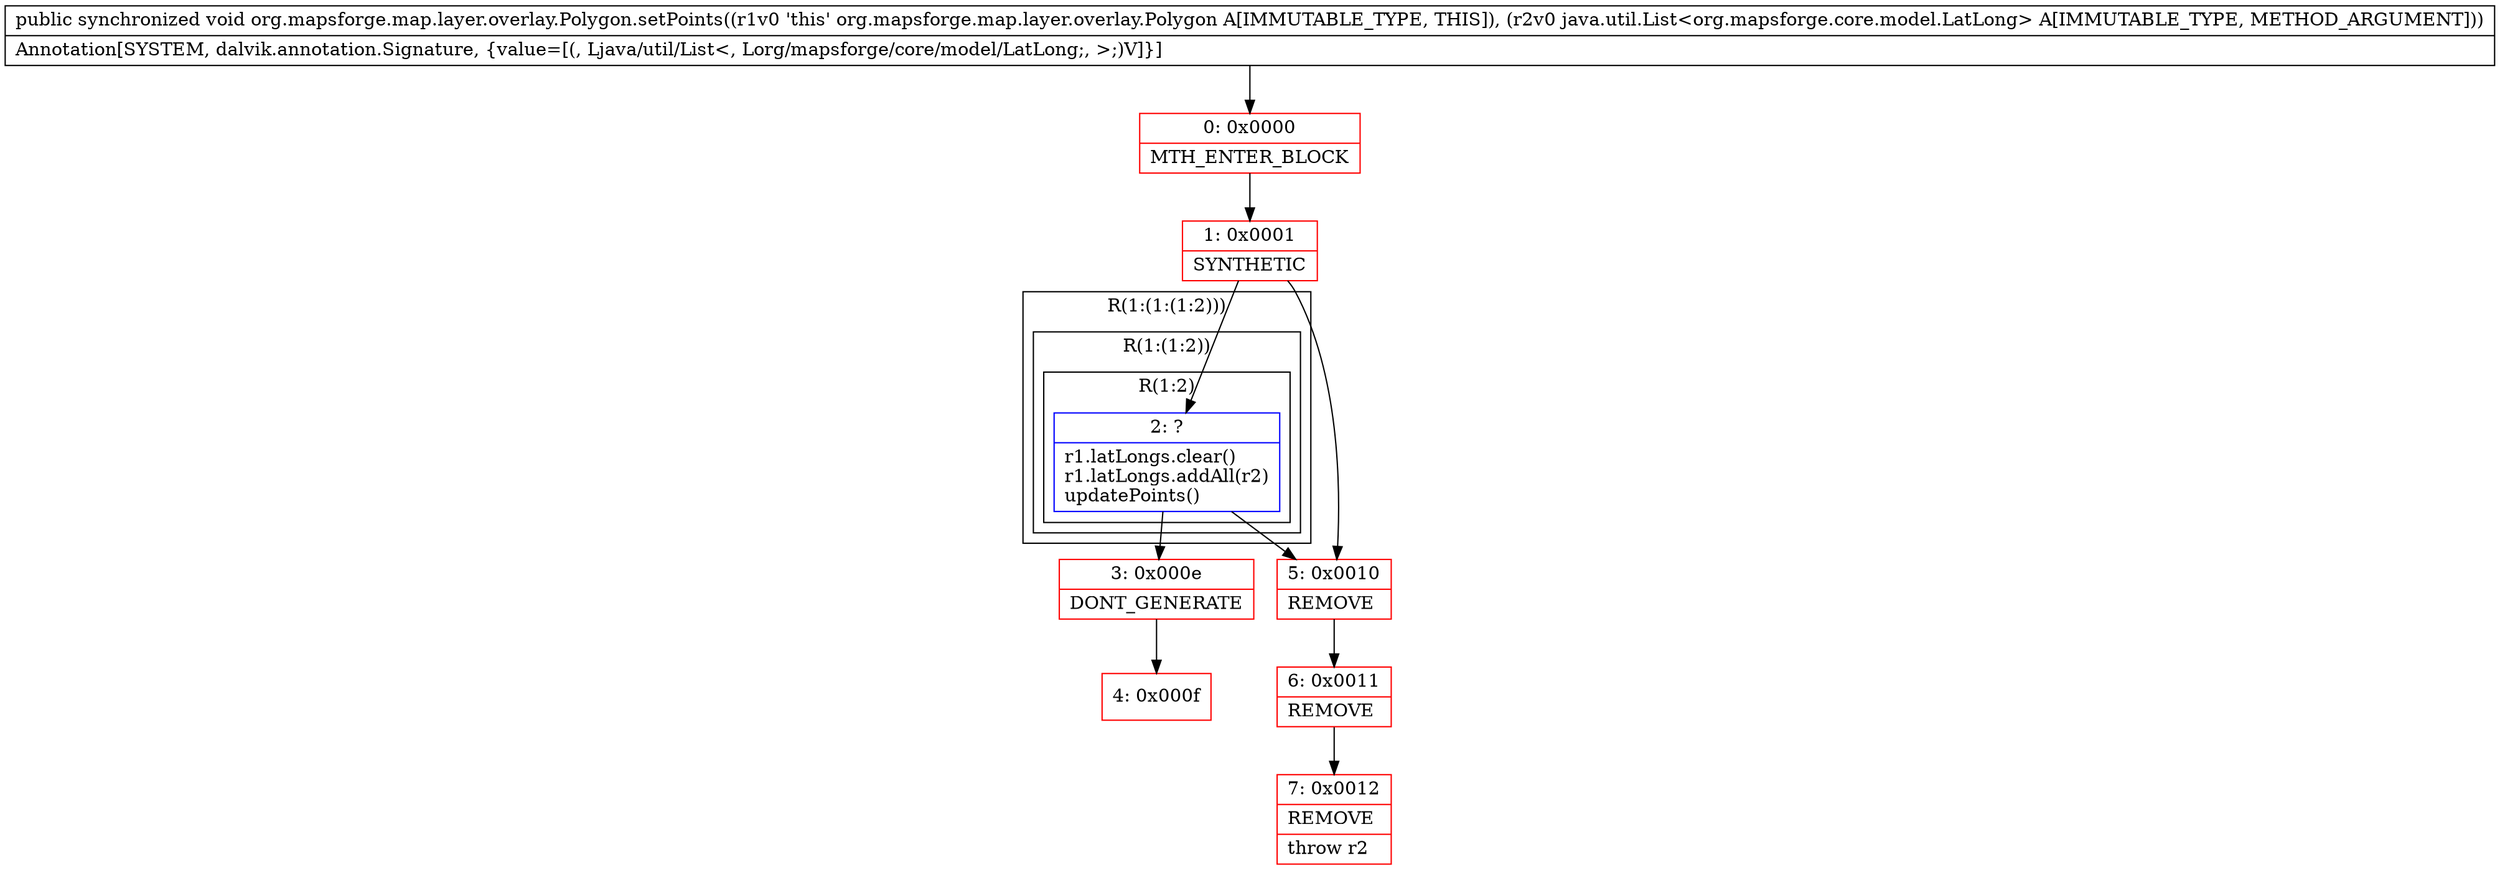 digraph "CFG fororg.mapsforge.map.layer.overlay.Polygon.setPoints(Ljava\/util\/List;)V" {
subgraph cluster_Region_1692944170 {
label = "R(1:(1:(1:2)))";
node [shape=record,color=blue];
subgraph cluster_Region_1841934359 {
label = "R(1:(1:2))";
node [shape=record,color=blue];
subgraph cluster_Region_397679198 {
label = "R(1:2)";
node [shape=record,color=blue];
Node_2 [shape=record,label="{2\:\ ?|r1.latLongs.clear()\lr1.latLongs.addAll(r2)\lupdatePoints()\l}"];
}
}
}
Node_0 [shape=record,color=red,label="{0\:\ 0x0000|MTH_ENTER_BLOCK\l}"];
Node_1 [shape=record,color=red,label="{1\:\ 0x0001|SYNTHETIC\l}"];
Node_3 [shape=record,color=red,label="{3\:\ 0x000e|DONT_GENERATE\l}"];
Node_4 [shape=record,color=red,label="{4\:\ 0x000f}"];
Node_5 [shape=record,color=red,label="{5\:\ 0x0010|REMOVE\l}"];
Node_6 [shape=record,color=red,label="{6\:\ 0x0011|REMOVE\l}"];
Node_7 [shape=record,color=red,label="{7\:\ 0x0012|REMOVE\l|throw r2\l}"];
MethodNode[shape=record,label="{public synchronized void org.mapsforge.map.layer.overlay.Polygon.setPoints((r1v0 'this' org.mapsforge.map.layer.overlay.Polygon A[IMMUTABLE_TYPE, THIS]), (r2v0 java.util.List\<org.mapsforge.core.model.LatLong\> A[IMMUTABLE_TYPE, METHOD_ARGUMENT]))  | Annotation[SYSTEM, dalvik.annotation.Signature, \{value=[(, Ljava\/util\/List\<, Lorg\/mapsforge\/core\/model\/LatLong;, \>;)V]\}]\l}"];
MethodNode -> Node_0;
Node_2 -> Node_3;
Node_2 -> Node_5;
Node_0 -> Node_1;
Node_1 -> Node_2;
Node_1 -> Node_5;
Node_3 -> Node_4;
Node_5 -> Node_6;
Node_6 -> Node_7;
}

